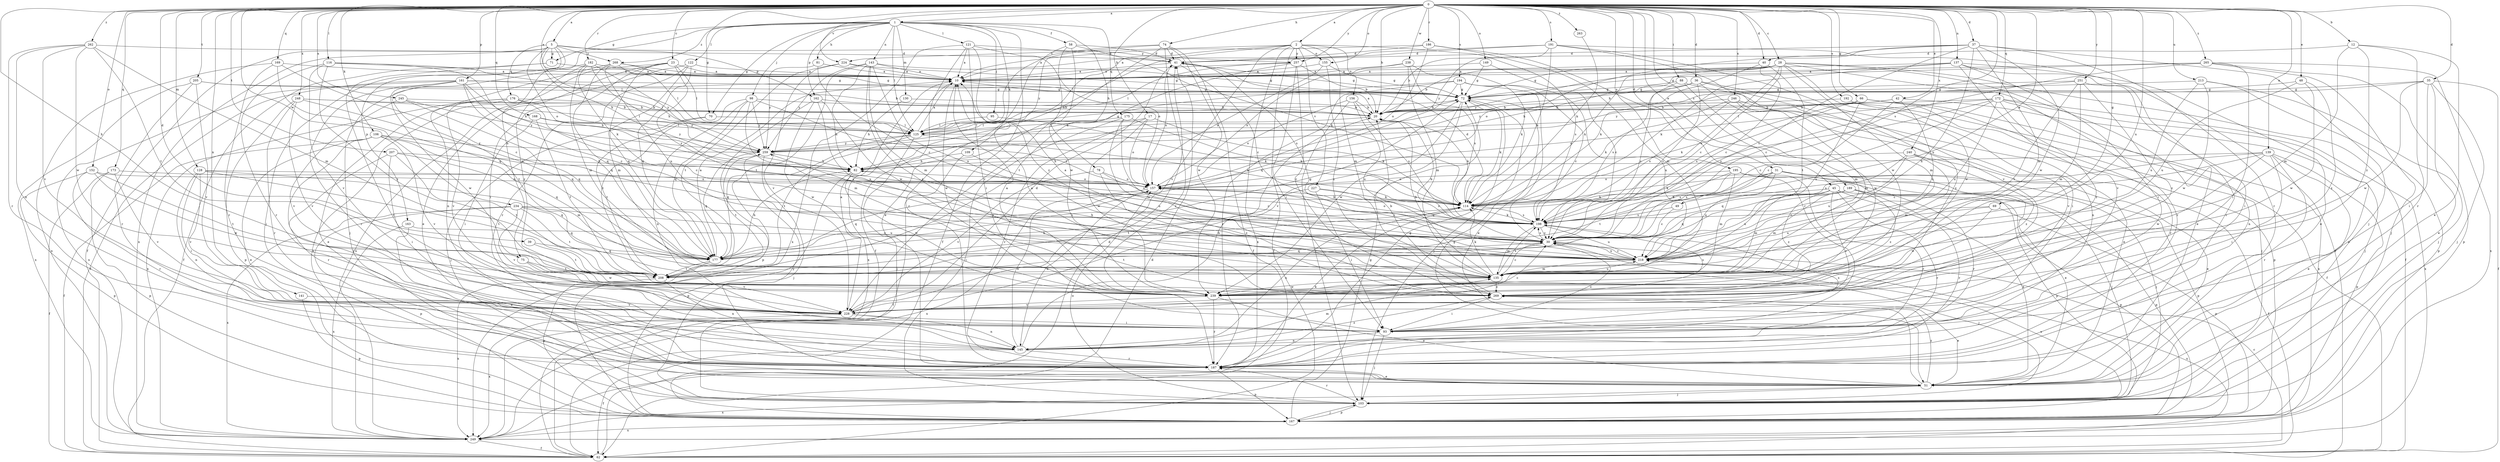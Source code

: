 strict digraph  {
0;
1;
2;
5;
10;
12;
17;
20;
23;
28;
30;
31;
35;
36;
37;
39;
40;
41;
42;
45;
48;
49;
51;
58;
62;
66;
69;
70;
71;
72;
74;
75;
78;
81;
82;
88;
93;
95;
98;
103;
106;
109;
114;
116;
121;
122;
125;
128;
130;
135;
137;
139;
141;
143;
145;
149;
152;
155;
156;
157;
161;
162;
163;
167;
168;
169;
172;
173;
175;
176;
177;
182;
186;
187;
189;
191;
192;
194;
195;
198;
205;
207;
208;
213;
218;
224;
227;
228;
234;
238;
239;
240;
245;
246;
248;
249;
251;
257;
259;
262;
263;
265;
268;
269;
0 -> 1  [label=a];
0 -> 2  [label=a];
0 -> 5  [label=a];
0 -> 10  [label=a];
0 -> 12  [label=b];
0 -> 17  [label=b];
0 -> 20  [label=b];
0 -> 23  [label=c];
0 -> 28  [label=c];
0 -> 31  [label=d];
0 -> 35  [label=d];
0 -> 36  [label=d];
0 -> 37  [label=d];
0 -> 39  [label=d];
0 -> 40  [label=d];
0 -> 42  [label=e];
0 -> 45  [label=e];
0 -> 48  [label=e];
0 -> 49  [label=e];
0 -> 66  [label=g];
0 -> 69  [label=g];
0 -> 70  [label=g];
0 -> 74  [label=h];
0 -> 75  [label=h];
0 -> 88  [label=i];
0 -> 106  [label=k];
0 -> 116  [label=l];
0 -> 128  [label=m];
0 -> 137  [label=n];
0 -> 139  [label=n];
0 -> 141  [label=n];
0 -> 149  [label=o];
0 -> 152  [label=o];
0 -> 155  [label=o];
0 -> 161  [label=p];
0 -> 168  [label=q];
0 -> 169  [label=q];
0 -> 172  [label=q];
0 -> 173  [label=q];
0 -> 182  [label=r];
0 -> 186  [label=r];
0 -> 189  [label=s];
0 -> 191  [label=s];
0 -> 192  [label=s];
0 -> 194  [label=s];
0 -> 195  [label=s];
0 -> 198  [label=s];
0 -> 205  [label=t];
0 -> 207  [label=t];
0 -> 213  [label=u];
0 -> 218  [label=u];
0 -> 224  [label=v];
0 -> 234  [label=w];
0 -> 238  [label=w];
0 -> 240  [label=x];
0 -> 245  [label=x];
0 -> 246  [label=x];
0 -> 248  [label=x];
0 -> 251  [label=y];
0 -> 257  [label=y];
0 -> 262  [label=z];
0 -> 263  [label=z];
0 -> 265  [label=z];
1 -> 58  [label=f];
1 -> 62  [label=f];
1 -> 70  [label=g];
1 -> 71  [label=g];
1 -> 75  [label=h];
1 -> 78  [label=h];
1 -> 81  [label=h];
1 -> 95  [label=j];
1 -> 98  [label=j];
1 -> 109  [label=k];
1 -> 121  [label=l];
1 -> 122  [label=l];
1 -> 125  [label=l];
1 -> 130  [label=m];
1 -> 143  [label=n];
1 -> 162  [label=p];
1 -> 175  [label=q];
1 -> 268  [label=z];
2 -> 62  [label=f];
2 -> 82  [label=h];
2 -> 125  [label=l];
2 -> 135  [label=m];
2 -> 155  [label=o];
2 -> 156  [label=o];
2 -> 198  [label=s];
2 -> 224  [label=v];
2 -> 227  [label=v];
2 -> 228  [label=v];
2 -> 249  [label=x];
2 -> 257  [label=y];
5 -> 62  [label=f];
5 -> 71  [label=g];
5 -> 82  [label=h];
5 -> 103  [label=j];
5 -> 125  [label=l];
5 -> 157  [label=o];
5 -> 162  [label=p];
5 -> 163  [label=p];
5 -> 176  [label=q];
5 -> 249  [label=x];
5 -> 257  [label=y];
5 -> 268  [label=z];
10 -> 72  [label=g];
10 -> 239  [label=w];
10 -> 249  [label=x];
12 -> 40  [label=d];
12 -> 51  [label=e];
12 -> 135  [label=m];
12 -> 187  [label=r];
12 -> 269  [label=z];
17 -> 114  [label=k];
17 -> 125  [label=l];
17 -> 157  [label=o];
17 -> 187  [label=r];
17 -> 239  [label=w];
20 -> 10  [label=a];
20 -> 114  [label=k];
20 -> 125  [label=l];
23 -> 10  [label=a];
23 -> 51  [label=e];
23 -> 93  [label=i];
23 -> 125  [label=l];
23 -> 177  [label=q];
23 -> 198  [label=s];
23 -> 249  [label=x];
28 -> 10  [label=a];
28 -> 20  [label=b];
28 -> 30  [label=c];
28 -> 51  [label=e];
28 -> 62  [label=f];
28 -> 72  [label=g];
28 -> 114  [label=k];
28 -> 135  [label=m];
28 -> 187  [label=r];
28 -> 198  [label=s];
28 -> 239  [label=w];
28 -> 259  [label=y];
30 -> 20  [label=b];
30 -> 103  [label=j];
30 -> 157  [label=o];
30 -> 177  [label=q];
30 -> 198  [label=s];
30 -> 208  [label=t];
30 -> 218  [label=u];
31 -> 51  [label=e];
31 -> 62  [label=f];
31 -> 103  [label=j];
31 -> 114  [label=k];
31 -> 157  [label=o];
31 -> 167  [label=p];
31 -> 187  [label=r];
31 -> 198  [label=s];
31 -> 208  [label=t];
31 -> 218  [label=u];
35 -> 51  [label=e];
35 -> 62  [label=f];
35 -> 72  [label=g];
35 -> 93  [label=i];
35 -> 103  [label=j];
35 -> 239  [label=w];
35 -> 259  [label=y];
36 -> 20  [label=b];
36 -> 30  [label=c];
36 -> 72  [label=g];
36 -> 145  [label=n];
36 -> 198  [label=s];
36 -> 239  [label=w];
36 -> 269  [label=z];
37 -> 30  [label=c];
37 -> 41  [label=d];
37 -> 103  [label=j];
37 -> 135  [label=m];
37 -> 157  [label=o];
37 -> 187  [label=r];
37 -> 218  [label=u];
37 -> 239  [label=w];
37 -> 259  [label=y];
39 -> 177  [label=q];
39 -> 208  [label=t];
40 -> 10  [label=a];
40 -> 30  [label=c];
40 -> 114  [label=k];
40 -> 208  [label=t];
41 -> 10  [label=a];
41 -> 30  [label=c];
41 -> 72  [label=g];
41 -> 157  [label=o];
41 -> 198  [label=s];
42 -> 20  [label=b];
42 -> 30  [label=c];
42 -> 103  [label=j];
42 -> 125  [label=l];
42 -> 218  [label=u];
45 -> 51  [label=e];
45 -> 114  [label=k];
45 -> 135  [label=m];
45 -> 167  [label=p];
45 -> 187  [label=r];
45 -> 228  [label=v];
45 -> 269  [label=z];
48 -> 72  [label=g];
48 -> 218  [label=u];
48 -> 239  [label=w];
48 -> 269  [label=z];
49 -> 30  [label=c];
49 -> 198  [label=s];
51 -> 72  [label=g];
51 -> 103  [label=j];
51 -> 249  [label=x];
51 -> 259  [label=y];
51 -> 269  [label=z];
58 -> 41  [label=d];
58 -> 51  [label=e];
58 -> 114  [label=k];
58 -> 187  [label=r];
58 -> 239  [label=w];
62 -> 30  [label=c];
62 -> 41  [label=d];
62 -> 218  [label=u];
66 -> 20  [label=b];
66 -> 103  [label=j];
66 -> 114  [label=k];
66 -> 187  [label=r];
66 -> 198  [label=s];
66 -> 218  [label=u];
66 -> 249  [label=x];
69 -> 167  [label=p];
69 -> 198  [label=s];
69 -> 218  [label=u];
69 -> 239  [label=w];
70 -> 103  [label=j];
70 -> 125  [label=l];
70 -> 208  [label=t];
71 -> 10  [label=a];
71 -> 62  [label=f];
71 -> 187  [label=r];
72 -> 20  [label=b];
72 -> 103  [label=j];
72 -> 114  [label=k];
72 -> 228  [label=v];
72 -> 239  [label=w];
74 -> 41  [label=d];
74 -> 62  [label=f];
74 -> 125  [label=l];
74 -> 187  [label=r];
74 -> 228  [label=v];
74 -> 239  [label=w];
74 -> 259  [label=y];
75 -> 208  [label=t];
75 -> 228  [label=v];
75 -> 239  [label=w];
78 -> 30  [label=c];
78 -> 157  [label=o];
78 -> 228  [label=v];
78 -> 269  [label=z];
81 -> 10  [label=a];
81 -> 30  [label=c];
81 -> 259  [label=y];
82 -> 157  [label=o];
82 -> 167  [label=p];
82 -> 239  [label=w];
88 -> 30  [label=c];
88 -> 72  [label=g];
88 -> 93  [label=i];
88 -> 135  [label=m];
93 -> 30  [label=c];
93 -> 103  [label=j];
93 -> 145  [label=n];
93 -> 198  [label=s];
95 -> 114  [label=k];
95 -> 125  [label=l];
98 -> 20  [label=b];
98 -> 135  [label=m];
98 -> 145  [label=n];
98 -> 177  [label=q];
98 -> 198  [label=s];
98 -> 208  [label=t];
98 -> 259  [label=y];
103 -> 157  [label=o];
103 -> 167  [label=p];
103 -> 187  [label=r];
103 -> 218  [label=u];
106 -> 51  [label=e];
106 -> 62  [label=f];
106 -> 157  [label=o];
106 -> 177  [label=q];
106 -> 187  [label=r];
106 -> 228  [label=v];
106 -> 259  [label=y];
109 -> 62  [label=f];
109 -> 82  [label=h];
109 -> 218  [label=u];
114 -> 41  [label=d];
114 -> 145  [label=n];
114 -> 198  [label=s];
116 -> 10  [label=a];
116 -> 72  [label=g];
116 -> 82  [label=h];
116 -> 187  [label=r];
116 -> 228  [label=v];
116 -> 269  [label=z];
121 -> 10  [label=a];
121 -> 41  [label=d];
121 -> 62  [label=f];
121 -> 93  [label=i];
121 -> 157  [label=o];
121 -> 249  [label=x];
121 -> 269  [label=z];
122 -> 10  [label=a];
122 -> 135  [label=m];
122 -> 177  [label=q];
122 -> 187  [label=r];
122 -> 249  [label=x];
125 -> 10  [label=a];
125 -> 72  [label=g];
125 -> 103  [label=j];
125 -> 114  [label=k];
125 -> 177  [label=q];
125 -> 208  [label=t];
125 -> 259  [label=y];
128 -> 93  [label=i];
128 -> 145  [label=n];
128 -> 157  [label=o];
128 -> 177  [label=q];
128 -> 208  [label=t];
128 -> 228  [label=v];
130 -> 20  [label=b];
130 -> 82  [label=h];
135 -> 20  [label=b];
135 -> 30  [label=c];
135 -> 114  [label=k];
135 -> 198  [label=s];
135 -> 218  [label=u];
135 -> 239  [label=w];
135 -> 259  [label=y];
135 -> 269  [label=z];
137 -> 10  [label=a];
137 -> 51  [label=e];
137 -> 82  [label=h];
137 -> 93  [label=i];
137 -> 114  [label=k];
137 -> 187  [label=r];
137 -> 228  [label=v];
139 -> 30  [label=c];
139 -> 51  [label=e];
139 -> 82  [label=h];
139 -> 93  [label=i];
139 -> 167  [label=p];
139 -> 187  [label=r];
139 -> 198  [label=s];
139 -> 239  [label=w];
141 -> 167  [label=p];
141 -> 228  [label=v];
143 -> 10  [label=a];
143 -> 72  [label=g];
143 -> 135  [label=m];
143 -> 208  [label=t];
143 -> 218  [label=u];
143 -> 239  [label=w];
143 -> 259  [label=y];
143 -> 269  [label=z];
145 -> 20  [label=b];
145 -> 62  [label=f];
145 -> 135  [label=m];
145 -> 157  [label=o];
145 -> 187  [label=r];
145 -> 269  [label=z];
149 -> 10  [label=a];
149 -> 30  [label=c];
149 -> 72  [label=g];
152 -> 157  [label=o];
152 -> 167  [label=p];
152 -> 187  [label=r];
152 -> 208  [label=t];
152 -> 239  [label=w];
155 -> 10  [label=a];
155 -> 72  [label=g];
155 -> 157  [label=o];
155 -> 269  [label=z];
156 -> 20  [label=b];
156 -> 103  [label=j];
156 -> 157  [label=o];
156 -> 198  [label=s];
156 -> 218  [label=u];
157 -> 114  [label=k];
157 -> 145  [label=n];
157 -> 177  [label=q];
157 -> 249  [label=x];
161 -> 30  [label=c];
161 -> 62  [label=f];
161 -> 72  [label=g];
161 -> 82  [label=h];
161 -> 125  [label=l];
161 -> 177  [label=q];
161 -> 187  [label=r];
161 -> 208  [label=t];
161 -> 239  [label=w];
161 -> 249  [label=x];
162 -> 20  [label=b];
162 -> 82  [label=h];
162 -> 167  [label=p];
162 -> 218  [label=u];
162 -> 239  [label=w];
163 -> 30  [label=c];
163 -> 51  [label=e];
163 -> 249  [label=x];
167 -> 41  [label=d];
167 -> 72  [label=g];
167 -> 103  [label=j];
167 -> 249  [label=x];
168 -> 93  [label=i];
168 -> 125  [label=l];
168 -> 208  [label=t];
168 -> 259  [label=y];
169 -> 10  [label=a];
169 -> 30  [label=c];
169 -> 177  [label=q];
169 -> 187  [label=r];
169 -> 249  [label=x];
172 -> 20  [label=b];
172 -> 30  [label=c];
172 -> 51  [label=e];
172 -> 145  [label=n];
172 -> 157  [label=o];
172 -> 198  [label=s];
172 -> 218  [label=u];
172 -> 249  [label=x];
172 -> 269  [label=z];
173 -> 62  [label=f];
173 -> 157  [label=o];
173 -> 167  [label=p];
173 -> 228  [label=v];
175 -> 103  [label=j];
175 -> 114  [label=k];
175 -> 125  [label=l];
175 -> 135  [label=m];
175 -> 218  [label=u];
176 -> 20  [label=b];
176 -> 30  [label=c];
176 -> 51  [label=e];
176 -> 228  [label=v];
176 -> 249  [label=x];
176 -> 259  [label=y];
177 -> 10  [label=a];
177 -> 72  [label=g];
177 -> 82  [label=h];
177 -> 114  [label=k];
177 -> 167  [label=p];
177 -> 208  [label=t];
182 -> 10  [label=a];
182 -> 82  [label=h];
182 -> 103  [label=j];
182 -> 114  [label=k];
182 -> 135  [label=m];
182 -> 259  [label=y];
182 -> 269  [label=z];
186 -> 10  [label=a];
186 -> 41  [label=d];
186 -> 135  [label=m];
186 -> 157  [label=o];
186 -> 187  [label=r];
187 -> 51  [label=e];
187 -> 72  [label=g];
187 -> 114  [label=k];
187 -> 167  [label=p];
189 -> 114  [label=k];
189 -> 135  [label=m];
189 -> 167  [label=p];
189 -> 177  [label=q];
189 -> 187  [label=r];
189 -> 218  [label=u];
189 -> 269  [label=z];
191 -> 10  [label=a];
191 -> 20  [label=b];
191 -> 41  [label=d];
191 -> 62  [label=f];
191 -> 114  [label=k];
191 -> 228  [label=v];
191 -> 239  [label=w];
192 -> 20  [label=b];
192 -> 62  [label=f];
192 -> 167  [label=p];
194 -> 30  [label=c];
194 -> 51  [label=e];
194 -> 72  [label=g];
194 -> 82  [label=h];
194 -> 177  [label=q];
194 -> 187  [label=r];
194 -> 218  [label=u];
195 -> 103  [label=j];
195 -> 135  [label=m];
195 -> 157  [label=o];
195 -> 167  [label=p];
195 -> 177  [label=q];
195 -> 187  [label=r];
195 -> 198  [label=s];
198 -> 30  [label=c];
198 -> 114  [label=k];
198 -> 135  [label=m];
198 -> 157  [label=o];
198 -> 218  [label=u];
205 -> 20  [label=b];
205 -> 72  [label=g];
205 -> 187  [label=r];
205 -> 228  [label=v];
205 -> 249  [label=x];
207 -> 82  [label=h];
207 -> 93  [label=i];
207 -> 135  [label=m];
207 -> 187  [label=r];
207 -> 208  [label=t];
208 -> 145  [label=n];
208 -> 249  [label=x];
213 -> 72  [label=g];
213 -> 103  [label=j];
213 -> 167  [label=p];
213 -> 218  [label=u];
213 -> 239  [label=w];
218 -> 10  [label=a];
218 -> 30  [label=c];
218 -> 82  [label=h];
218 -> 135  [label=m];
224 -> 10  [label=a];
224 -> 72  [label=g];
224 -> 208  [label=t];
224 -> 228  [label=v];
227 -> 93  [label=i];
227 -> 114  [label=k];
227 -> 198  [label=s];
227 -> 208  [label=t];
228 -> 10  [label=a];
228 -> 30  [label=c];
228 -> 41  [label=d];
228 -> 93  [label=i];
228 -> 145  [label=n];
228 -> 249  [label=x];
234 -> 167  [label=p];
234 -> 177  [label=q];
234 -> 198  [label=s];
234 -> 208  [label=t];
234 -> 218  [label=u];
234 -> 228  [label=v];
234 -> 249  [label=x];
238 -> 10  [label=a];
238 -> 114  [label=k];
238 -> 135  [label=m];
238 -> 157  [label=o];
238 -> 198  [label=s];
239 -> 10  [label=a];
239 -> 51  [label=e];
239 -> 187  [label=r];
239 -> 228  [label=v];
240 -> 51  [label=e];
240 -> 82  [label=h];
240 -> 135  [label=m];
240 -> 177  [label=q];
240 -> 218  [label=u];
240 -> 269  [label=z];
245 -> 20  [label=b];
245 -> 177  [label=q];
245 -> 228  [label=v];
245 -> 259  [label=y];
246 -> 20  [label=b];
246 -> 51  [label=e];
246 -> 114  [label=k];
246 -> 135  [label=m];
246 -> 198  [label=s];
246 -> 228  [label=v];
248 -> 20  [label=b];
248 -> 125  [label=l];
248 -> 167  [label=p];
248 -> 177  [label=q];
248 -> 187  [label=r];
248 -> 228  [label=v];
249 -> 62  [label=f];
251 -> 72  [label=g];
251 -> 93  [label=i];
251 -> 135  [label=m];
251 -> 208  [label=t];
251 -> 259  [label=y];
251 -> 269  [label=z];
257 -> 10  [label=a];
257 -> 20  [label=b];
257 -> 93  [label=i];
257 -> 125  [label=l];
257 -> 208  [label=t];
257 -> 269  [label=z];
259 -> 82  [label=h];
259 -> 103  [label=j];
259 -> 177  [label=q];
259 -> 208  [label=t];
262 -> 41  [label=d];
262 -> 135  [label=m];
262 -> 145  [label=n];
262 -> 187  [label=r];
262 -> 208  [label=t];
262 -> 228  [label=v];
262 -> 239  [label=w];
263 -> 114  [label=k];
265 -> 10  [label=a];
265 -> 30  [label=c];
265 -> 72  [label=g];
265 -> 93  [label=i];
265 -> 103  [label=j];
265 -> 167  [label=p];
265 -> 249  [label=x];
268 -> 10  [label=a];
268 -> 72  [label=g];
268 -> 125  [label=l];
268 -> 145  [label=n];
268 -> 177  [label=q];
268 -> 218  [label=u];
269 -> 10  [label=a];
269 -> 20  [label=b];
269 -> 51  [label=e];
269 -> 93  [label=i];
269 -> 198  [label=s];
}
